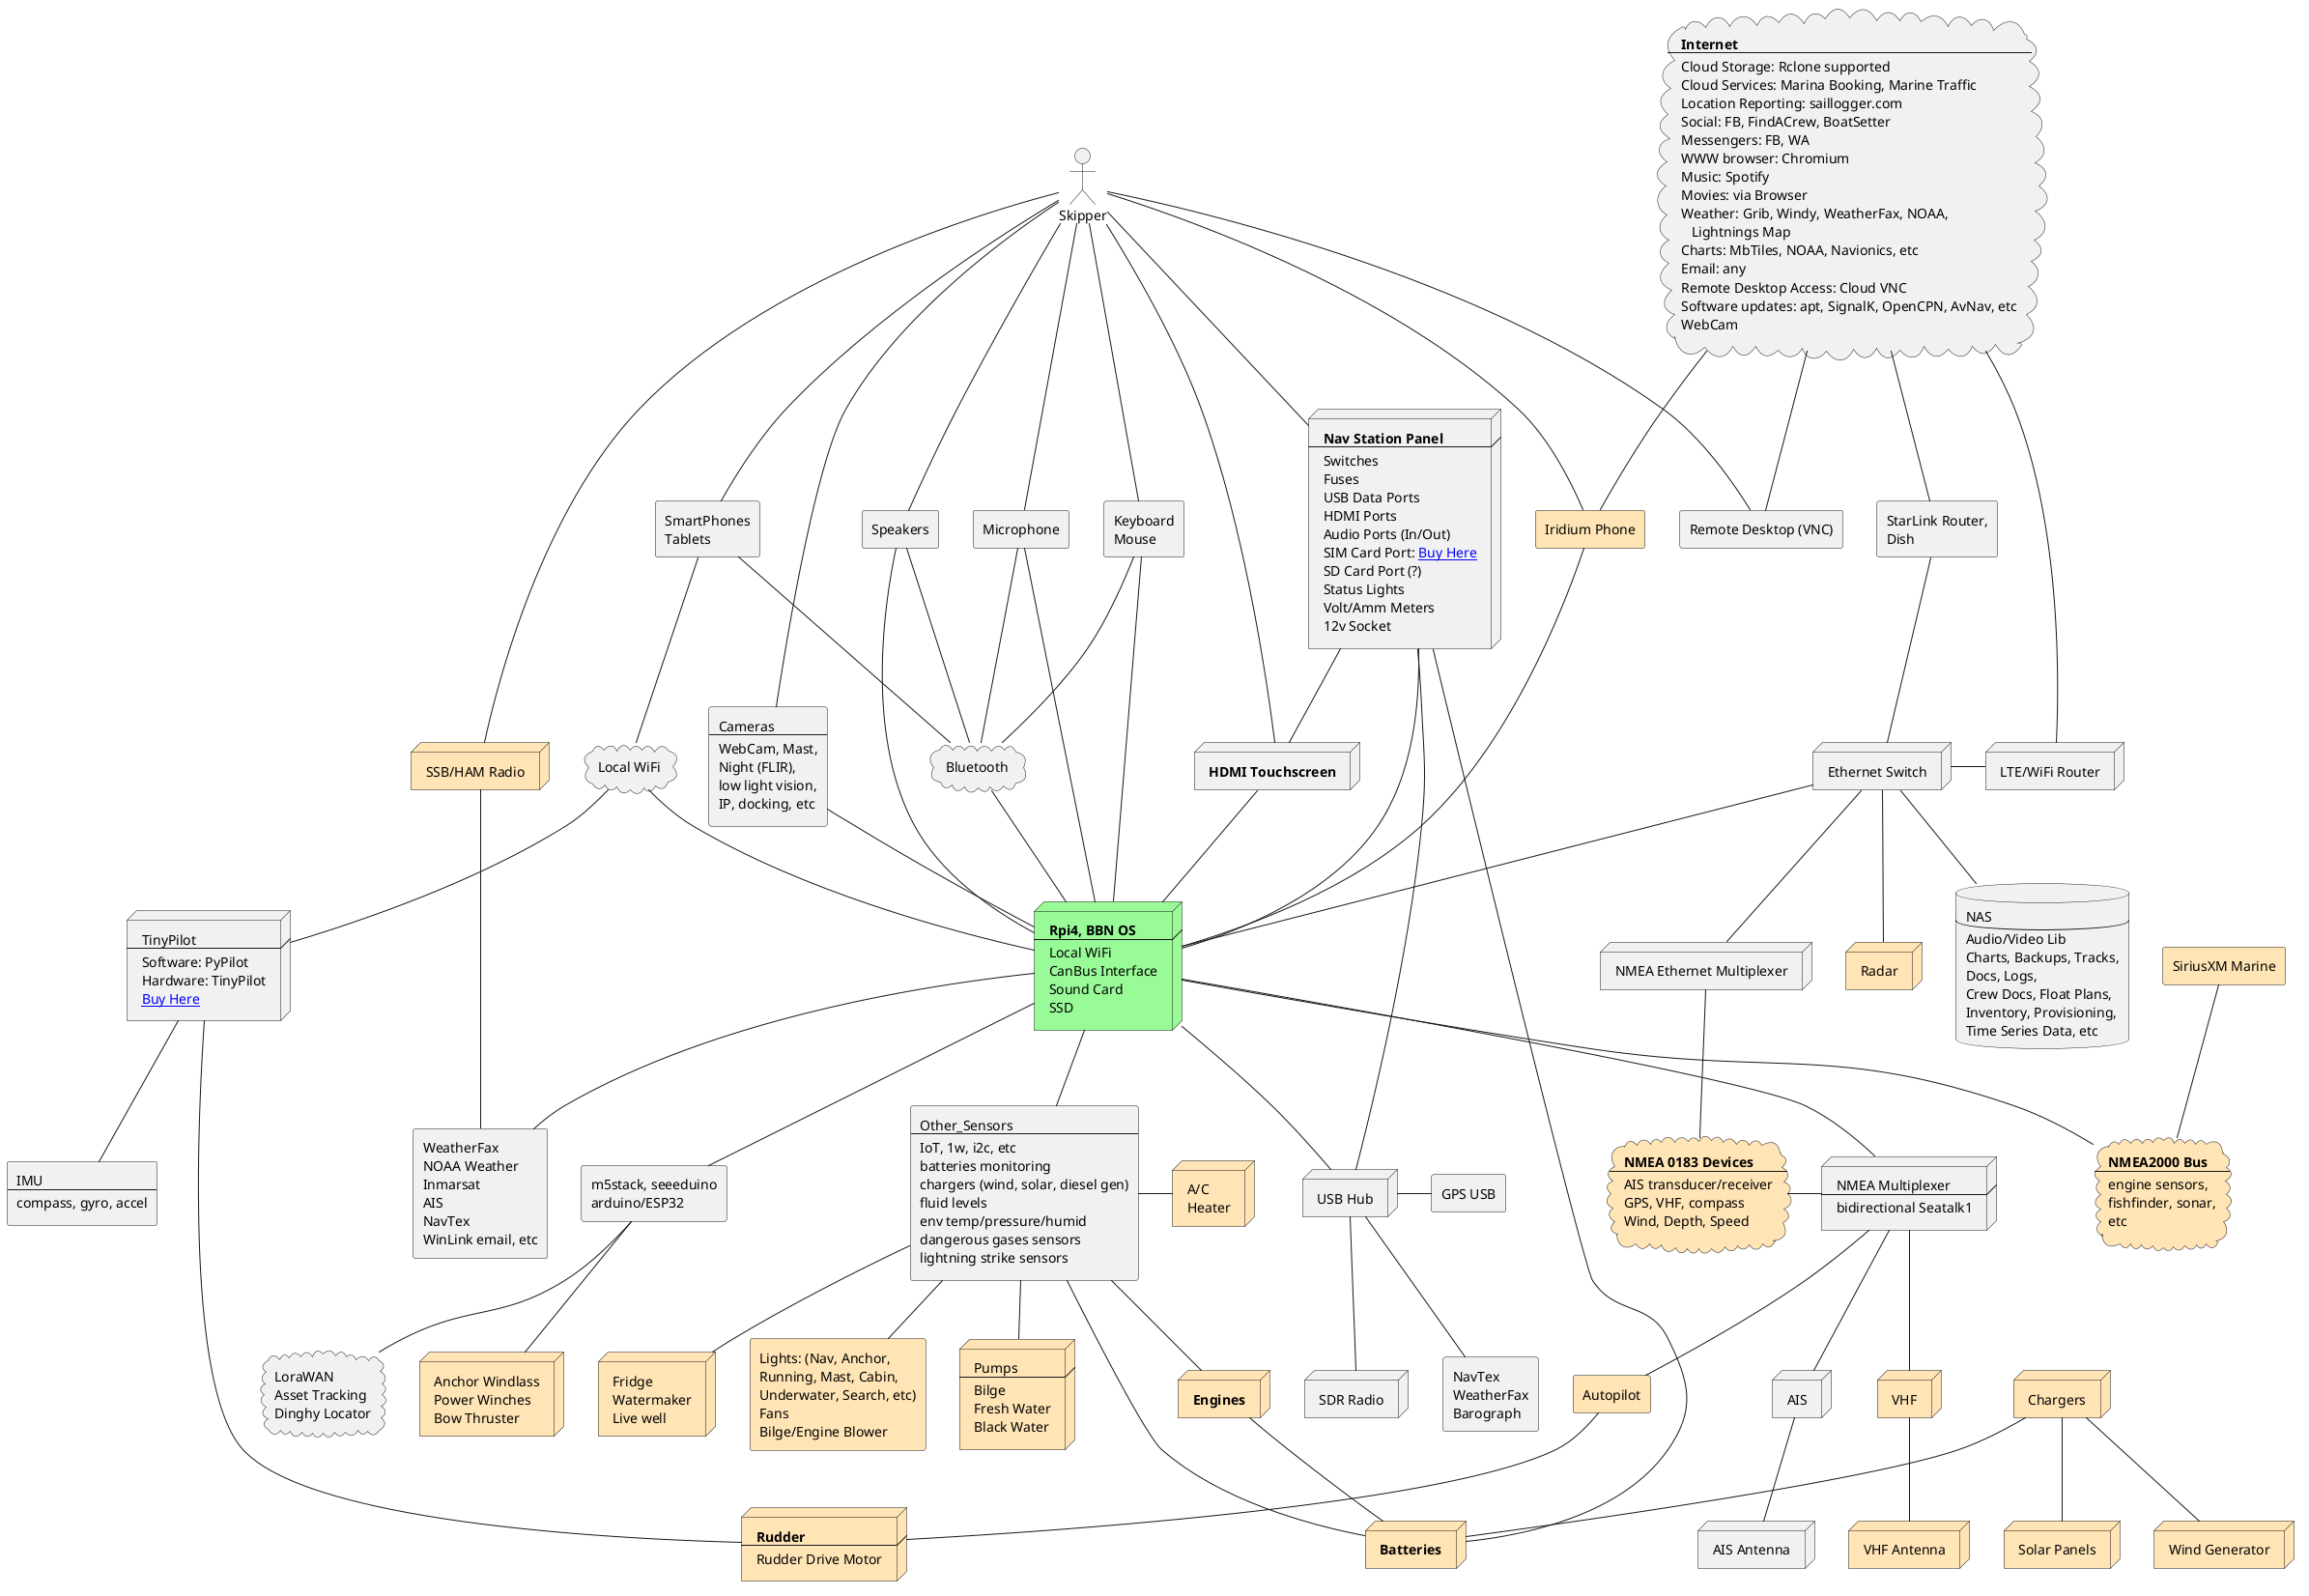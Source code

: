 @startuml

actor Skipper [
 Skipper
]

node Panel [
 <b>Nav Station Panel
 ----
 Switches
 Fuses
 USB Data Ports
 HDMI Ports
 Audio Ports (In/Out)
 SIM Card Port: [[https://www.data-alliance.net/cable-gland-for-fiber-usb-sim-terminal-block-waterproof-ip67-feed-thru/ Buy Here]]
 SD Card Port (?)
 Status Lights
 Volt/Amm Meters
 12v Socket
]

node Batteries #moccasin [
 <b>Batteries
]

node Chargers #moccasin [
 Chargers
]

node Engines #moccasin [
 <b>Engines
]

node Antenna_VHF #moccasin [
  VHF Antenna
]

node AIS [
  AIS
]

node Antenna_AIS [
  AIS Antenna
]

node Solar_Pan #moccasin [
  Solar Panels
]

node Wind_Gen #moccasin [
  Wind Generator
]

node RPI #palegreen [
 <b>Rpi4, BBN OS
 ----
 Local WiFi
 CanBus Interface
 Sound Card
 SSD
]

rectangle GPS [
 GPS USB
]

rectangle IMU [
 IMU
 ----
 compass, gyro, accel
]

cloud NMEA_2000 #moccasin [
 <b>NMEA2000 Bus
 ----
 engine sensors,
 fishfinder, sonar,
 etc
]

node NMEA_Mux [
 NMEA Multiplexer
 ----
 bidirectional Seatalk1
]

node NMEA_Eth_Mux [
 NMEA Ethernet Multiplexer
]

cloud NMEA_0183 #moccasin [
 <b>NMEA 0183 Devices
 ----
 AIS transducer/receiver
 GPS, VHF, compass
 Wind, Depth, Speed
]

rectangle AP #moccasin [
 Autopilot
]

node Eth_Hub [
 Ethernet Switch
]

node USB_Hub [
 USB Hub
]

node Router [
 LTE/WiFi Router
]

rectangle Dish_Router [
 StarLink Router,
 Dish
]

node Radar #moccasin [
 Radar
]

node Touchscreen [
 <b>HDMI Touchscreen
]

rectangle Speakers [
 Speakers
]

rectangle Mic [
 Microphone
]

rectangle Cameras [
 Cameras
 ----
 WebCam, Mast,
 Night (FLIR),
 low light vision,
 IP, docking, etc
]

node SDR [
 SDR Radio
]

node SSB #moccasin [
 SSB/HAM Radio
]

cloud WiFi_Local [
 Local WiFi
]

cloud Bluetooth [
 Bluetooth
]

rectangle Iridium #moccasin [
 Iridium Phone
]

rectangle Other_Sensors [
 Other_Sensors
 ----
 IoT, 1w, i2c, etc
 batteries monitoring
 chargers (wind, solar, diesel gen)
 fluid levels
 env temp/pressure/humid
 dangerous gases sensors
 lightning strike sensors
]

rectangle Remote_Desktop [
 Remote Desktop (VNC)
]

node VHF #moccasin [
 VHF
]

node AC #moccasin [
 A/C
 Heater
]

node Pumps #moccasin [
 Pumps
 ----
 Bilge
 Fresh Water
 Black Water
]

node Fridge #moccasin [
 Fridge
 Watermaker
 Live well
]

rectangle Lights_Fans #moccasin [
 Lights: (Nav, Anchor,
 Running, Mast, Cabin,
 Underwater, Search, etc)
 Fans
 Bilge/Engine Blower
]

rectangle Keyboard_Mouse [
 Keyboard
 Mouse
]

rectangle Weather [
 NavTex
 WeatherFax
 Barograph
]

rectangle SiriusXM #moccasin [
 SiriusXM Marine
]

rectangle SmartPhone [
 SmartPhones
 Tablets
]

database NAS [
 NAS
 ----
 Audio/Video Lib
 Charts, Backups, Tracks,
 Docs, Logs,
 Crew Docs, Float Plans,
 Inventory, Provisioning,
 Time Series Data, etc
]

node Winches #moccasin [
 Anchor Windlass
 Power Winches
 Bow Thruster
]

cloud Cloud_Internet [
 <b>Internet
 ----
 Cloud Storage: Rclone supported
 Cloud Services: Marina Booking, Marine Traffic
 Location Reporting: saillogger.com
 Social: FB, FindACrew, BoatSetter
 Messengers: FB, WA
 WWW browser: Chromium
 Music: Spotify
 Movies: via Browser
 Weather: Grib, Windy, WeatherFax, NOAA,
    Lightnings Map
 Charts: MbTiles, NOAA, Navionics, etc
 Email: any
 Remote Desktop Access: Cloud VNC
 Software updates: apt, SignalK, OpenCPN, AvNav, etc
 WebCam
]

cloud Lora [
 LoraWAN
 Asset Tracking
 Dinghy Locator
]

rectangle Esp32 [
 m5stack, seeeduino
 arduino/ESP32
]

rectangle Radio_Data [
 WeatherFax
 NOAA Weather
 Inmarsat
 AIS
 NavTex
 WinLink email, etc
]

node AP_2 [
 TinyPilot
 ---
 Software: PyPilot
 Hardware: TinyPilot
 [[https://pypilot.org/store Buy Here]]
]

node Rudder #moccasin [
 <b>Rudder
 ----
 Rudder Drive Motor
]

RPI -- NMEA_2000
RPI -- NMEA_Mux
RPI -u- Eth_Hub
RPI -- USB_Hub
RPI -u- Touchscreen
RPI -u- Cameras
RPI -u- Speakers
RPI -u- Mic
RPI -u- Iridium
RPI -- Other_Sensors
RPI -d- Esp32
RPI -u- WiFi_Local
RPI -u- Keyboard_Mouse
RPI -l- Panel

Radio_Data -u- RPI
Radio_Data -u- SSB

Bluetooth -u- Speakers
Bluetooth -u- Keyboard_Mouse
Bluetooth -u- Mic
Bluetooth -u- SmartPhone
Bluetooth -r- RPI

Panel -- Touchscreen
Panel -- USB_Hub
Panel -- Batteries

SmartPhone -- WiFi_Local
AP_2 -u- WiFi_Local

SiriusXM -- NMEA_2000
VHF -u- NMEA_Mux
AIS -u- NMEA_Mux

Eth_Hub -r- Router
Eth_Hub -- Radar
Eth_Hub -- NAS
Eth_Hub -- NMEA_Eth_Mux
Eth_Hub -u- Dish_Router

USB_Hub -- SDR
USB_Hub -- Weather
USB_Hub -r- GPS

Other_Sensors -r- AC
Other_Sensors -- Fridge
Other_Sensors -- Lights_Fans
Other_Sensors -- Pumps

NMEA_Mux -l- NMEA_0183
NMEA_Eth_Mux -- NMEA_0183
NMEA_Mux -- AP

AP -- Rudder
AP_2 -- Rudder
AP_2 -- IMU

Esp32 -- Lora
Esp32 -- Winches

Cloud_Internet -- Dish_Router
Cloud_Internet -- Router
Cloud_Internet -- Iridium
Cloud_Internet -- Remote_Desktop

Skipper -- Touchscreen
Skipper -- Speakers
Skipper -- Mic
Skipper -- Cameras
Skipper -- Iridium
Skipper -- SSB
Skipper -- SmartPhone
Skipper -- Keyboard_Mouse
Skipper -- Remote_Desktop
Skipper -- Panel

Chargers -- Solar_Pan
Chargers -- Batteries
Chargers -- Wind_Gen
Engines -- Batteries

VHF -- Antenna_VHF
AIS -- Antenna_AIS

Other_Sensors -- Engines
Other_Sensors -- Batteries

@enduml
